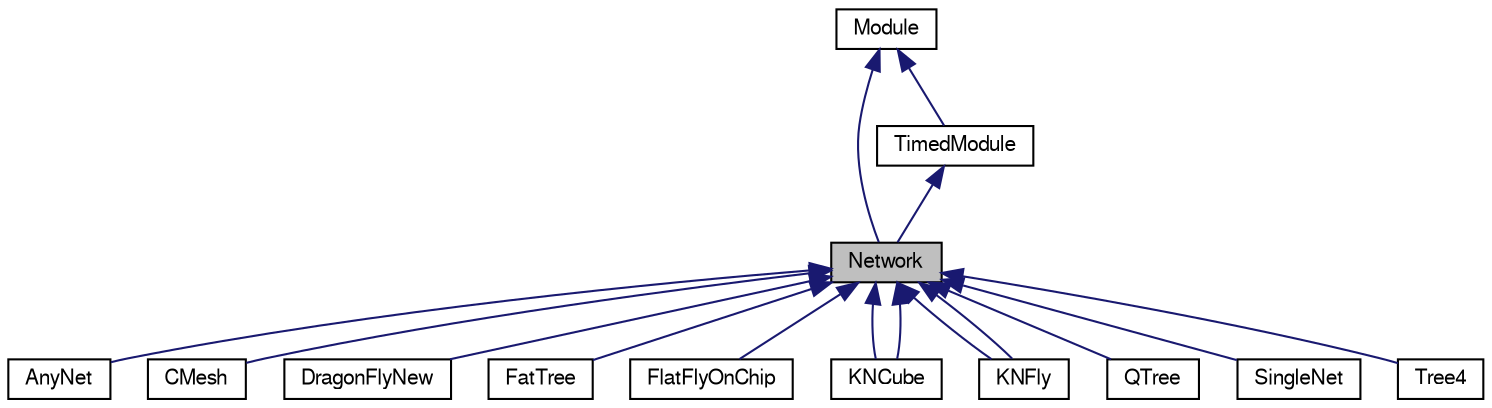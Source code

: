digraph G
{
  bgcolor="transparent";
  edge [fontname="FreeSans",fontsize="10",labelfontname="FreeSans",labelfontsize="10"];
  node [fontname="FreeSans",fontsize="10",shape=record];
  Node1 [label="Network",height=0.2,width=0.4,color="black", fillcolor="grey75", style="filled" fontcolor="black"];
  Node2 -> Node1 [dir=back,color="midnightblue",fontsize="10",style="solid",fontname="FreeSans"];
  Node2 [label="TimedModule",height=0.2,width=0.4,color="black",URL="$classTimedModule.html"];
  Node3 -> Node2 [dir=back,color="midnightblue",fontsize="10",style="solid",fontname="FreeSans"];
  Node3 [label="Module",height=0.2,width=0.4,color="black",URL="$classModule.html"];
  Node3 -> Node1 [dir=back,color="midnightblue",fontsize="10",style="solid",fontname="FreeSans"];
  Node1 -> Node4 [dir=back,color="midnightblue",fontsize="10",style="solid",fontname="FreeSans"];
  Node4 [label="AnyNet",height=0.2,width=0.4,color="black",URL="$classAnyNet.html"];
  Node1 -> Node5 [dir=back,color="midnightblue",fontsize="10",style="solid",fontname="FreeSans"];
  Node5 [label="CMesh",height=0.2,width=0.4,color="black",URL="$classCMesh.html"];
  Node1 -> Node6 [dir=back,color="midnightblue",fontsize="10",style="solid",fontname="FreeSans"];
  Node6 [label="DragonFlyNew",height=0.2,width=0.4,color="black",URL="$classDragonFlyNew.html"];
  Node1 -> Node7 [dir=back,color="midnightblue",fontsize="10",style="solid",fontname="FreeSans"];
  Node7 [label="FatTree",height=0.2,width=0.4,color="black",URL="$classFatTree.html"];
  Node1 -> Node8 [dir=back,color="midnightblue",fontsize="10",style="solid",fontname="FreeSans"];
  Node8 [label="FlatFlyOnChip",height=0.2,width=0.4,color="black",URL="$classFlatFlyOnChip.html"];
  Node1 -> Node9 [dir=back,color="midnightblue",fontsize="10",style="solid",fontname="FreeSans"];
  Node9 [label="KNCube",height=0.2,width=0.4,color="black",URL="$classKNCube.html"];
  Node1 -> Node9 [dir=back,color="midnightblue",fontsize="10",style="solid",fontname="FreeSans"];
  Node1 -> Node10 [dir=back,color="midnightblue",fontsize="10",style="solid",fontname="FreeSans"];
  Node10 [label="KNFly",height=0.2,width=0.4,color="black",URL="$classKNFly.html"];
  Node1 -> Node10 [dir=back,color="midnightblue",fontsize="10",style="solid",fontname="FreeSans"];
  Node1 -> Node11 [dir=back,color="midnightblue",fontsize="10",style="solid",fontname="FreeSans"];
  Node11 [label="QTree",height=0.2,width=0.4,color="black",URL="$classQTree.html"];
  Node1 -> Node12 [dir=back,color="midnightblue",fontsize="10",style="solid",fontname="FreeSans"];
  Node12 [label="SingleNet",height=0.2,width=0.4,color="black",URL="$classSingleNet.html"];
  Node1 -> Node13 [dir=back,color="midnightblue",fontsize="10",style="solid",fontname="FreeSans"];
  Node13 [label="Tree4",height=0.2,width=0.4,color="black",URL="$classTree4.html"];
}
